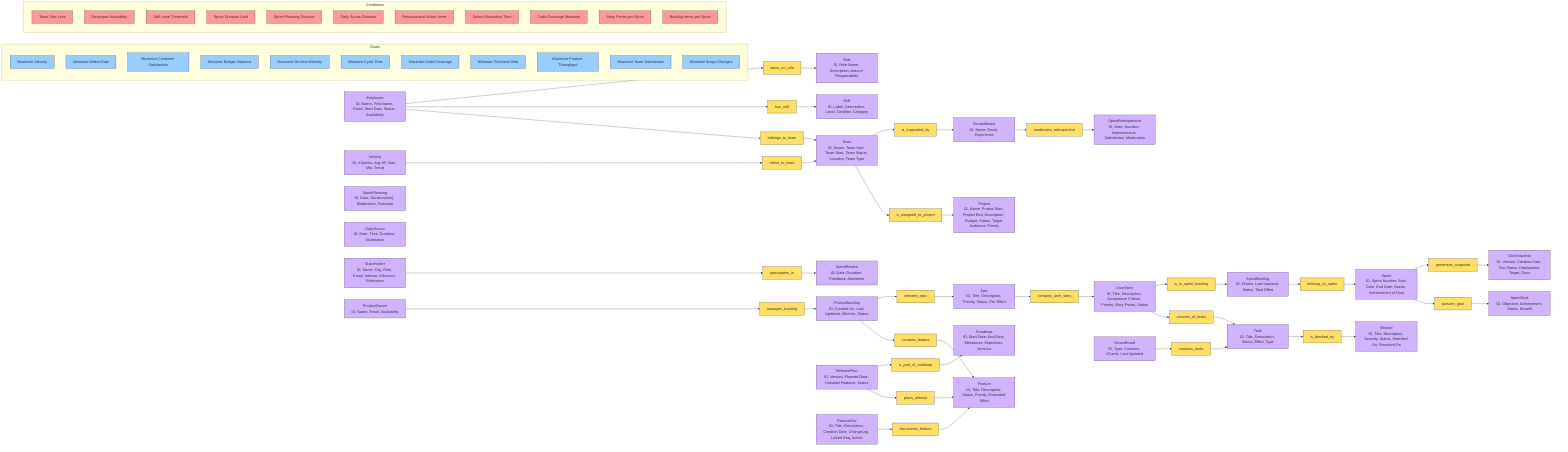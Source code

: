graph LR
  %% Class Definitions
  classDef entity      fill:#d1b3ff,stroke:#333;
  classDef variable    fill:#99e699,stroke:#333;
  classDef goal        fill:#99ccff,stroke:#333;
  classDef constraint  fill:#ff9999,stroke:#333;
  classDef relationship fill:#ffe066,stroke:#333;

  %% Entities
  Project["Project\nID, Name, Project Start, Project End, Description, Budget, Status, Target Audience, Priority"]:::entity
  Team["Team\nID, Name, Team Size, Team Start, Team Status, Location, Team Type"]:::entity
  Employee["Employee\nID, Name, First Name, Email, Start Date, Status, Availability"]:::entity
  Feature["Feature\nID, Title, Description, Status, Priority, Estimated Effort"]:::entity
  Skill["Skill\nID, Label, Description, Level, Certified, Category"]:::entity
  Role["Role\nID, Role Name, Description, Area of Responsibility"]:::entity
  ProductOwner["ProductOwner\nID, Name, Email, Availability"]:::entity
  ScrumMaster["ScrumMaster\nID, Name, Email, Experience"]:::entity
  ProductBacklog["ProductBacklog\nID, Created On, Last Updated, #Entries, Status"]:::entity
  Sprint["Sprint\nID, Sprint Number, Start Date, End Date, Status, Achievement of Goal"]:::entity
  SprintPlanning["SprintPlanning\nID, Date, Duration(min), Moderation, Outcome"]:::entity
  DailyScrum["DailyScrum\nID, Date, Time, Duration, Moderation"]:::entity
  SprintReview["SprintReview\nID, Date, Duration, Feedback, Attendees"]:::entity
  SprintRetrospective["SprintRetrospective\nID, Date, Duration, Improvements, Satisfaction, Moderation"]:::entity
  SprintBacklog["SprintBacklog\nID, #Tasks, Last Updated, Status, Total Effort"]:::entity
  SprintGoal["SprintGoal\nID, Objective, Achievement Status, Benefit"]:::entity
  Epic["Epic\nID, Title, Description, Priority, Status, Est. Effort"]:::entity
  UserStory["UserStory\nID, Title, Description, Acceptance Criteria, Priority, Story Points, Status"]:::entity
  Task["Task\nID, Title, Description, Status, Effort, Type"]:::entity
  DevSnapshot["DevSnapshot\nID, Version, Creation Date, Test Status, Deployment Target, Docs"]:::entity
  Blocker["Blocker\nID, Title, Description, Severity, Status, Detected On, Resolved On"]:::entity
  Stakeholder["Stakeholder\nID, Name, Org, Role, Email, Interest, Influence, Relevance"]:::entity
  Velocity["Velocity\nID, #Sprints, Avg SP, Max, Min, Trend"]:::entity
  ReleasePlan["ReleasePlan\nID, Version, Planned Date, Included Features, Status"]:::entity
  Roadmap["Roadmap\nID, Start Date, End Date, Milestones, Objectives, Versions"]:::entity
  ScrumBoard["ScrumBoard\nID, Type, Columns, #Cards, Last Updated"]:::entity
  FeatureDoc["FeatureDoc\nID, Title, Description, Creation Date, ChangeLog, Linked Req, Author"]:::entity

  %% Relationships as Nodes
  R1["is_assigned_to_project"]:::relationship
  R2["belongs_to_team"]:::relationship
  R3["has_skill"]:::relationship
  R4["takes_on_role"]:::relationship
  R5["manages_backlog"]:::relationship
  R6["is_supported_by"]:::relationship
  R7["contains_feature"]:::relationship
  R8["contains_epic"]:::relationship
  R9["contains_user_story"]:::relationship
  R10["consists_of_tasks"]:::relationship
  R11["is_in_sprint_backlog"]:::relationship
  R12["belongs_to_sprint"]:::relationship
  R13["pursues_goal"]:::relationship
  R14["contains_tasks"]:::relationship
  R15["documents_feature"]:::relationship
  R16["is_blocked_by"]:::relationship
  R17["participates_in"]:::relationship
  R18["moderates_retrospective"]:::relationship
  R19["refers_to_team"]:::relationship
  R20["plans_release"]:::relationship
  R21["is_part_of_roadmap"]:::relationship
  R22["generates_snapshot"]:::relationship

  %% Link Relationships
  Team --> R1 --> Project
  Employee --> R2 --> Team
  Employee --> R3 --> Skill
  Employee --> R4 --> Role
  ProductOwner --> R5 --> ProductBacklog
  Team --> R6 --> ScrumMaster
  ProductBacklog --> R7 --> Feature
  ProductBacklog --> R8 --> Epic
  Epic --> R9 --> UserStory
  UserStory --> R10 --> Task
  UserStory --> R11 --> SprintBacklog
  SprintBacklog --> R12 --> Sprint
  Sprint --> R13 --> SprintGoal
  ScrumBoard --> R14 --> Task
  FeatureDoc --> R15 --> Feature
  Task --> R16 --> Blocker
  Stakeholder --> R17 --> SprintReview
  ScrumMaster --> R18 --> SprintRetrospective
  Velocity --> R19 --> Team
  ReleasePlan --> R20 --> Feature
  ReleasePlan --> R21 --> Roadmap
  Sprint --> R22 --> DevSnapshot

  %% Goals
  G1["Maximize Velocity"]:::goal
  G2["Minimize Defect Rate"]:::goal
  G3["Maximize Customer Satisfaction"]:::goal
  G4["Minimize Budget Variance"]:::goal
  G5["Maximize On-time Delivery"]:::goal
  G6["Minimize Cycle Time"]:::goal
  G7["Maximize Code Coverage"]:::goal
  G8["Minimize Technical Debt"]:::goal
  G9["Maximize Feature Throughput"]:::goal
  G10["Maximize Team Satisfaction"]:::goal
  G11["Minimize Scope Changes"]:::goal

  %% Conditions (Constraints)
  C1["Team Size Limit"]:::constraint
  C2["Developer Availability"]:::constraint
  C3["Skill Level Threshold"]:::constraint
  C4["Sprint Duration Limit"]:::constraint
  C5["Sprint Planning Duration"]:::constraint
  C6["Daily Scrum Duration"]:::constraint
  C7["Retrospective Action Items"]:::constraint
  C8["Defect Resolution Time"]:::constraint
  C9["Code Coverage Minimum"]:::constraint
  C10["Story Points per Sprint"]:::constraint
  C11["Backlog Items per Sprint"]:::constraint

  %% Position Goals & Constraints
  subgraph Goals
    G1; G2; G3; G4; G5; G6; G7; G8; G9; G10; G11
  end

  subgraph Conditions
    C1; C2; C3; C4; C5; C6; C7; C8; C9; C10; C11
  end